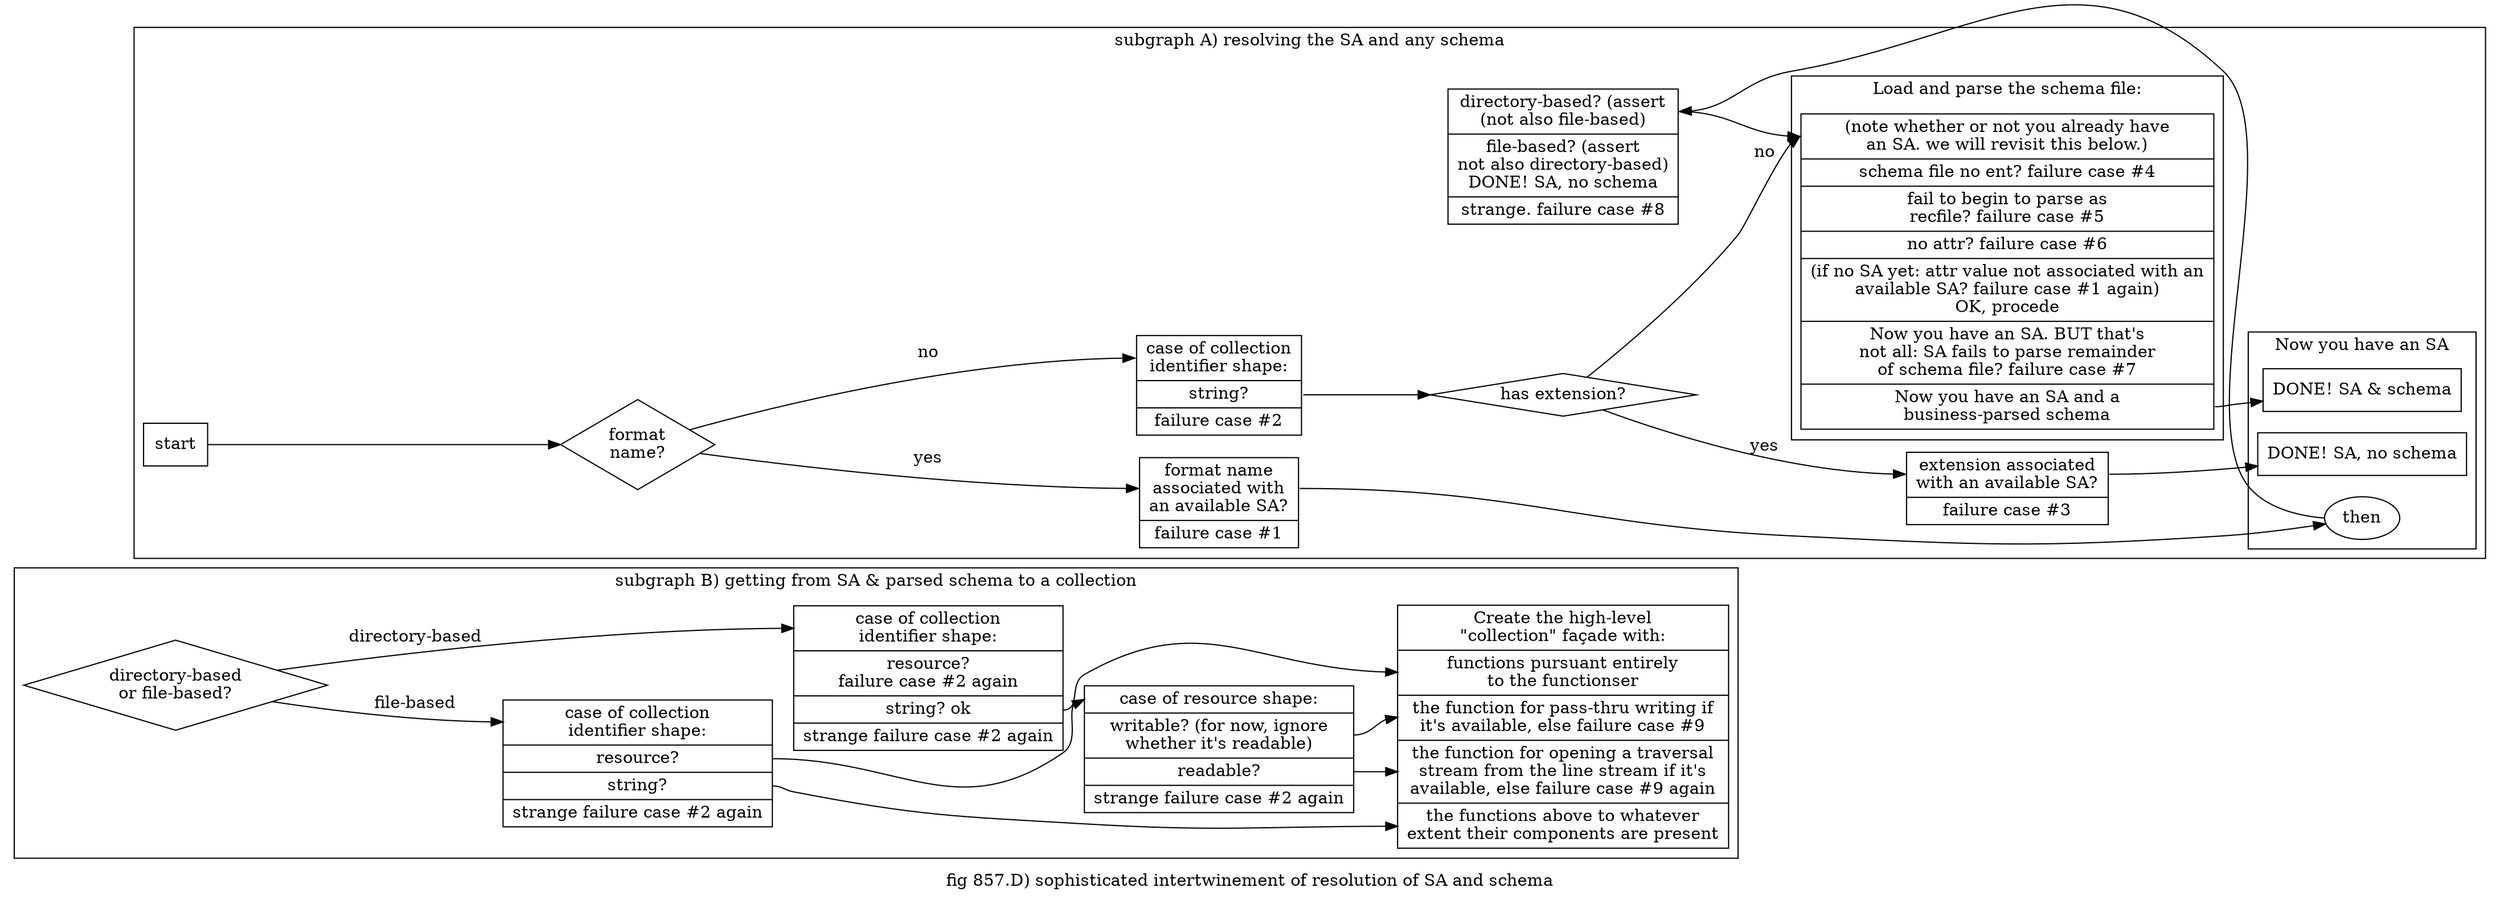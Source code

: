 digraph g {
rankdir=LR
label="fig 857.D) sophisticated intertwinement of resolution of SA and schema"


subgraph cluster_02 {
label="subgraph B) getting from SA & parsed schema to a collection"



n40[label="<c1>Create the high-level\n
\"collection\" façade with:|
<c2>functions pursuant entirely\n
to the functionser|
<c3>the function for pass-thru writing if\n
it's available, else failure case #9|
<c4>the function for opening a traversal\n
stream from the line stream if it's\n
available, else failure case #9 again|
<c5>the functions above to whatever\n
extent their components are present
" shape=record]



n24:c3->n40:c4
n24:c2->n40:c3
n24[label="<c1>case of resource shape:|
<c2>writable? (for now, ignore\n
whether it's readable)|
<c3>readable?|
<c4>strange failure case #2 again
" shape=record]



n23:c3->n40:c5
n23:c2->n24:c1
n23[label="<c1>case of collection\n
identifier shape:|
<c2>resource?|
<c3>string?|
<c4>strange failure case #2 again
" shape=record]



n21:c3->n40:c2
n21[label="<c1>case of collection\n
identifier shape:|
<c2>resource?\n
failure case #2 again|
<c3>string? ok|
<c4>strange failure case #2 again
" shape=record]



n20->n21:c1[label="directory-based"]
n20->n23:c1[label="file-based"]
n20[label="directory-based\nor file-based?" shape=diamond]
}


subgraph cluster_01 {
label="subgraph A) resolving the SA and any schema"



n13:c1->n7:c1
n13[label="<c1>directory-based? (assert\n
(not also file-based)|
<c2>file-based? (assert\n
not also directory-based)\n
DONE! SA, no schema|
<c3>strange. failure case #8
" shape=record]




n9->n13:c1
subgraph cluster_01_02 {
label="Now you have an SA"
n11[label="DONE! SA & schema" shape=rect]
n10[label="DONE! SA, no schema" shape=rect]
n9[label="then"]
}



n8:c1->n10:c1
n8[label="<c1>extension associated\n
with an available SA?|
<c2>failure case #3
" shape=record]



n7:c6->n11
subgraph cluster_01_01{
label="Load and parse the schema file:"
n7[label="<c1>(note whether or not you already have\n
an SA. we will revisit this below.)|
<c1_5>schema file no ent? failure case #4|
<c2>fail to begin to parse as\nrecfile? failure case #5|
<c3>no attr? failure case #6|
<c4>(if no SA yet: attr value not associated with an\n
available SA? failure case #1 again)\n
OK, procede|
<c5>Now you have an SA. BUT that's\n
not all: SA fails to parse remainder\n
of schema file? failure case #7|
<c6>Now you have an SA and a\n
business-parsed schema
" shape=record]
}



n6->n8:c1[label="yes"]
n6->n7:c1[label="no"]
n6[label="has extension?" shape=diamond]


n4:c2->n6
n4[label="<c1>case of collection\nidentifier shape:|
<c2>string?|
<c3>failure case #2
" shape=record]


n3:c1->n9
n3[label="<c1>format name\n
associated with\n
an available SA?|
failure case #1" shape=record]


n2->n3:c1[label="yes"]
n2->n4:c1[label="no"]
n2[label="format\nname?" shape=diamond]
n1->n2
n1[label=start shape=rect]

}

}

/*
# #born
*/
